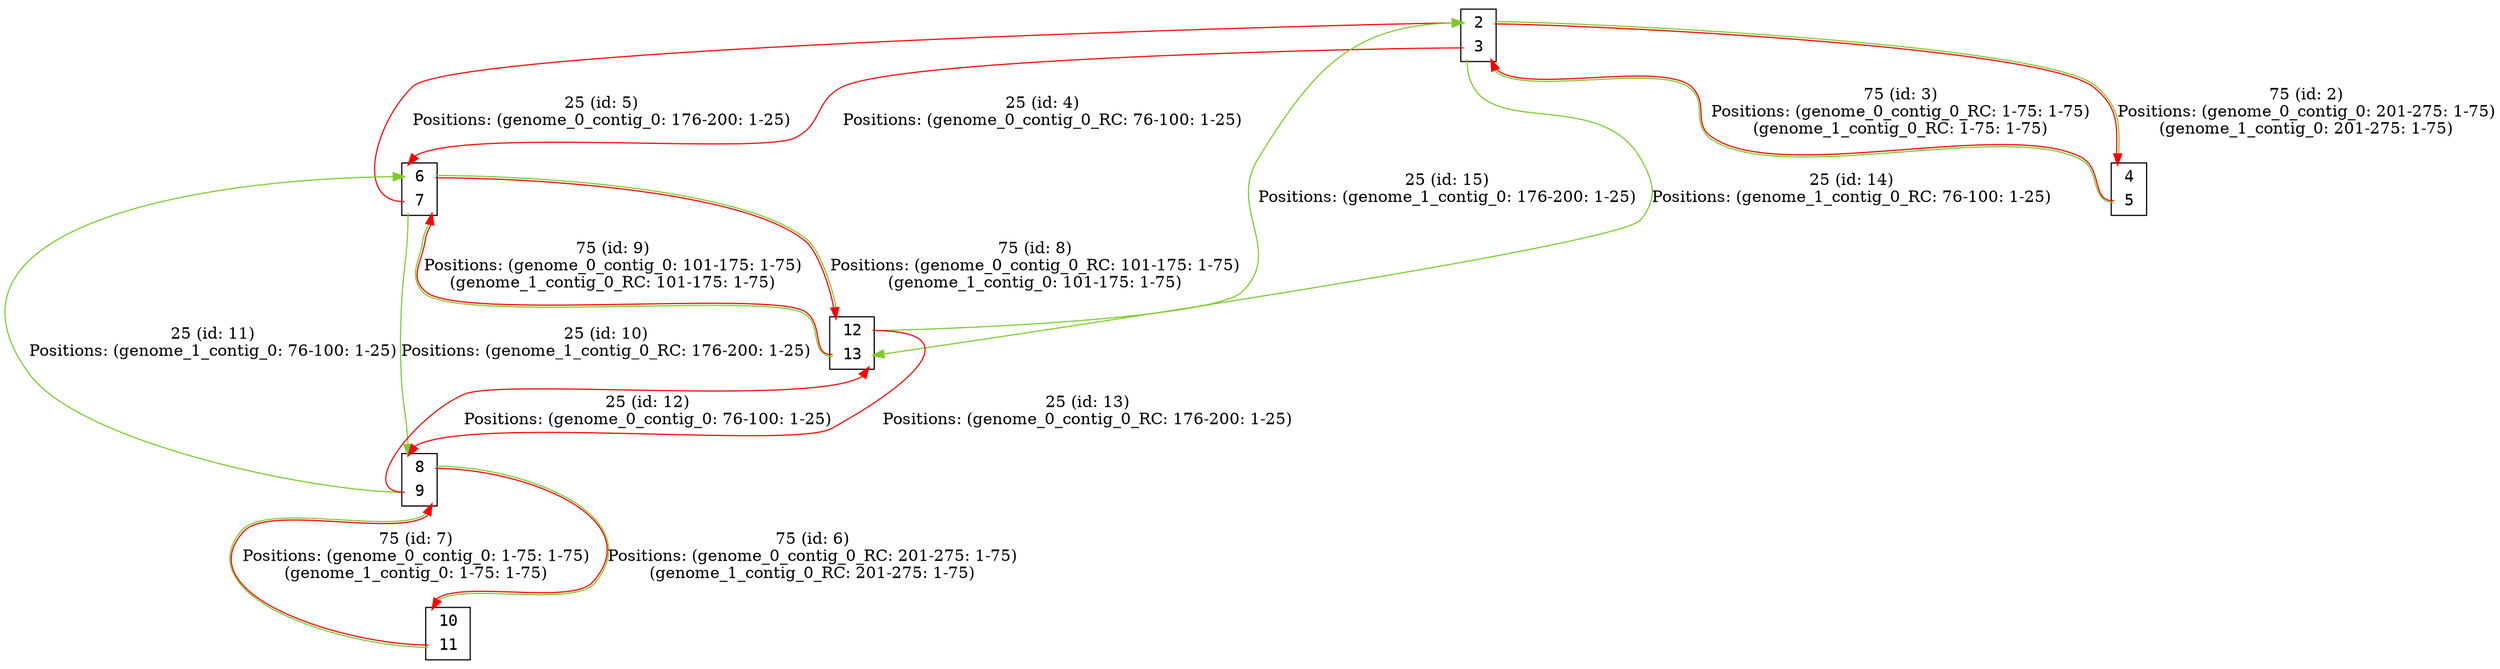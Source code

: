 digraph my_graph {
node[fontname=<Courier>,shape=<plaintext>]
vertex_0x7f1c5800f5b0_0x7f1c58055f70[label=<<TABLE bgcolor = "white">
<TR><TD BORDER = "0" PORT = "port_0x7f1c58055f70_in"></TD><TD BORDER = "0" PORT = "port_">2</TD><TD BORDER = "0" PORT = "port_0x7f1c58055f70_out"></TD></TR>
<TR><TD BORDER = "0" PORT = "port_0x7f1c5800f5b0_out"></TD><TD BORDER = "0" PORT = "port_">3</TD><TD BORDER = "0" PORT = "port_0x7f1c5800f5b0_in"></TD></TR>
</TABLE>>,style=<filled>,color=<black>,fillcolor=<white>]
vertex_0x7f1c58055b70_0x7f1c58056090[label=<<TABLE bgcolor = "white">
<TR><TD BORDER = "0" PORT = "port_0x7f1c58055b70_in"></TD><TD BORDER = "0" PORT = "port_">4</TD><TD BORDER = "0" PORT = "port_0x7f1c58055b70_out"></TD></TR>
<TR><TD BORDER = "0" PORT = "port_0x7f1c58056090_out"></TD><TD BORDER = "0" PORT = "port_">5</TD><TD BORDER = "0" PORT = "port_0x7f1c58056090_in"></TD></TR>
</TABLE>>,style=<filled>,color=<black>,fillcolor=<white>]
vertex_0x7f1c5800efe0_0x7f1c58055be0[label=<<TABLE bgcolor = "white">
<TR><TD BORDER = "0" PORT = "port_0x7f1c5800efe0_in"></TD><TD BORDER = "0" PORT = "port_">6</TD><TD BORDER = "0" PORT = "port_0x7f1c5800efe0_out"></TD></TR>
<TR><TD BORDER = "0" PORT = "port_0x7f1c58055be0_out"></TD><TD BORDER = "0" PORT = "port_">7</TD><TD BORDER = "0" PORT = "port_0x7f1c58055be0_in"></TD></TR>
</TABLE>>,style=<filled>,color=<black>,fillcolor=<white>]
vertex_0x7f1c5800efa0_0x7f1c58055c20[label=<<TABLE bgcolor = "white">
<TR><TD BORDER = "0" PORT = "port_0x7f1c5800efa0_in"></TD><TD BORDER = "0" PORT = "port_">8</TD><TD BORDER = "0" PORT = "port_0x7f1c5800efa0_out"></TD></TR>
<TR><TD BORDER = "0" PORT = "port_0x7f1c58055c20_out"></TD><TD BORDER = "0" PORT = "port_">9</TD><TD BORDER = "0" PORT = "port_0x7f1c58055c20_in"></TD></TR>
</TABLE>>,style=<filled>,color=<black>,fillcolor=<white>]
vertex_0x7f1c58000a00_0x7f1c5800f190[label=<<TABLE bgcolor = "white">
<TR><TD BORDER = "0" PORT = "port_0x7f1c5800f190_in"></TD><TD BORDER = "0" PORT = "port_">10</TD><TD BORDER = "0" PORT = "port_0x7f1c5800f190_out"></TD></TR>
<TR><TD BORDER = "0" PORT = "port_0x7f1c58000a00_out"></TD><TD BORDER = "0" PORT = "port_">11</TD><TD BORDER = "0" PORT = "port_0x7f1c58000a00_in"></TD></TR>
</TABLE>>,style=<filled>,color=<black>,fillcolor=<white>]
vertex_0x7f1c58000c00_0x7f1c58000c40[label=<<TABLE bgcolor = "white">
<TR><TD BORDER = "0" PORT = "port_0x7f1c58000c00_in"></TD><TD BORDER = "0" PORT = "port_">12</TD><TD BORDER = "0" PORT = "port_0x7f1c58000c00_out"></TD></TR>
<TR><TD BORDER = "0" PORT = "port_0x7f1c58000c40_out"></TD><TD BORDER = "0" PORT = "port_">13</TD><TD BORDER = "0" PORT = "port_0x7f1c58000c40_in"></TD></TR>
</TABLE>>,style=<filled>,color=<black>,fillcolor=<white>]
vertex_0x7f1c5800f5b0_0x7f1c58055f70:port_0x7f1c58055f70_out->vertex_0x7f1c58055b70_0x7f1c58056090:port_0x7f1c58055b70_in[label="75 (id: 2)\nPositions: (genome_0_contig_0: 201-275: 1-75)\n(genome_1_contig_0: 201-275: 1-75)\n",len=<0>,K=<0>,color=<0 1 1:0.250 0.800 0.800>]
vertex_0x7f1c58055b70_0x7f1c58056090:port_0x7f1c58056090_out->vertex_0x7f1c5800f5b0_0x7f1c58055f70:port_0x7f1c5800f5b0_in[label="75 (id: 3)\nPositions: (genome_0_contig_0_RC: 1-75: 1-75)\n(genome_1_contig_0_RC: 1-75: 1-75)\n",len=<0>,K=<0>,color=<0 1 1:0.250 0.800 0.800>]
vertex_0x7f1c5800f5b0_0x7f1c58055f70:port_0x7f1c5800f5b0_out->vertex_0x7f1c5800efe0_0x7f1c58055be0:port_0x7f1c5800efe0_in[label="25 (id: 4)\nPositions: (genome_0_contig_0_RC: 76-100: 1-25)\n",len=<0>,K=<0>,color=<0 1 1>]
vertex_0x7f1c5800efe0_0x7f1c58055be0:port_0x7f1c58055be0_out->vertex_0x7f1c5800f5b0_0x7f1c58055f70:port_0x7f1c58055f70_in[label="25 (id: 5)\nPositions: (genome_0_contig_0: 176-200: 1-25)\n",len=<0>,K=<0>,color=<0 1 1>]
vertex_0x7f1c5800efa0_0x7f1c58055c20:port_0x7f1c5800efa0_out->vertex_0x7f1c58000a00_0x7f1c5800f190:port_0x7f1c5800f190_in[label="75 (id: 6)\nPositions: (genome_0_contig_0_RC: 201-275: 1-75)\n(genome_1_contig_0_RC: 201-275: 1-75)\n",len=<0>,K=<0>,color=<0 1 1:0.250 0.800 0.800>]
vertex_0x7f1c58000a00_0x7f1c5800f190:port_0x7f1c58000a00_out->vertex_0x7f1c5800efa0_0x7f1c58055c20:port_0x7f1c58055c20_in[label="75 (id: 7)\nPositions: (genome_0_contig_0: 1-75: 1-75)\n(genome_1_contig_0: 1-75: 1-75)\n",len=<0>,K=<0>,color=<0 1 1:0.250 0.800 0.800>]
vertex_0x7f1c5800efe0_0x7f1c58055be0:port_0x7f1c5800efe0_out->vertex_0x7f1c58000c00_0x7f1c58000c40:port_0x7f1c58000c00_in[label="75 (id: 8)\nPositions: (genome_0_contig_0_RC: 101-175: 1-75)\n(genome_1_contig_0: 101-175: 1-75)\n",len=<0>,K=<0>,color=<0 1 1:0.250 0.800 0.800>]
vertex_0x7f1c58000c00_0x7f1c58000c40:port_0x7f1c58000c40_out->vertex_0x7f1c5800efe0_0x7f1c58055be0:port_0x7f1c58055be0_in[label="75 (id: 9)\nPositions: (genome_0_contig_0: 101-175: 1-75)\n(genome_1_contig_0_RC: 101-175: 1-75)\n",len=<0>,K=<0>,color=<0 1 1:0.250 0.800 0.800>]
vertex_0x7f1c5800efe0_0x7f1c58055be0:port_0x7f1c58055be0_out->vertex_0x7f1c5800efa0_0x7f1c58055c20:port_0x7f1c5800efa0_in[label="25 (id: 10)\nPositions: (genome_1_contig_0_RC: 176-200: 1-25)\n",len=<0>,K=<0>,color=<0.250 0.800 0.800>]
vertex_0x7f1c5800efa0_0x7f1c58055c20:port_0x7f1c58055c20_out->vertex_0x7f1c5800efe0_0x7f1c58055be0:port_0x7f1c5800efe0_in[label="25 (id: 11)\nPositions: (genome_1_contig_0: 76-100: 1-25)\n",len=<0>,K=<0>,color=<0.250 0.800 0.800>]
vertex_0x7f1c5800efa0_0x7f1c58055c20:port_0x7f1c58055c20_out->vertex_0x7f1c58000c00_0x7f1c58000c40:port_0x7f1c58000c40_in[label="25 (id: 12)\nPositions: (genome_0_contig_0: 76-100: 1-25)\n",len=<0>,K=<0>,color=<0 1 1>]
vertex_0x7f1c58000c00_0x7f1c58000c40:port_0x7f1c58000c00_out->vertex_0x7f1c5800efa0_0x7f1c58055c20:port_0x7f1c5800efa0_in[label="25 (id: 13)\nPositions: (genome_0_contig_0_RC: 176-200: 1-25)\n",len=<0>,K=<0>,color=<0 1 1>]
vertex_0x7f1c5800f5b0_0x7f1c58055f70:port_0x7f1c5800f5b0_out->vertex_0x7f1c58000c00_0x7f1c58000c40:port_0x7f1c58000c40_in[label="25 (id: 14)\nPositions: (genome_1_contig_0_RC: 76-100: 1-25)\n",len=<0>,K=<0>,color=<0.250 0.800 0.800>]
vertex_0x7f1c58000c00_0x7f1c58000c40:port_0x7f1c58000c00_out->vertex_0x7f1c5800f5b0_0x7f1c58055f70:port_0x7f1c58055f70_in[label="25 (id: 15)\nPositions: (genome_1_contig_0: 176-200: 1-25)\n",len=<0>,K=<0>,color=<0.250 0.800 0.800>]
}
